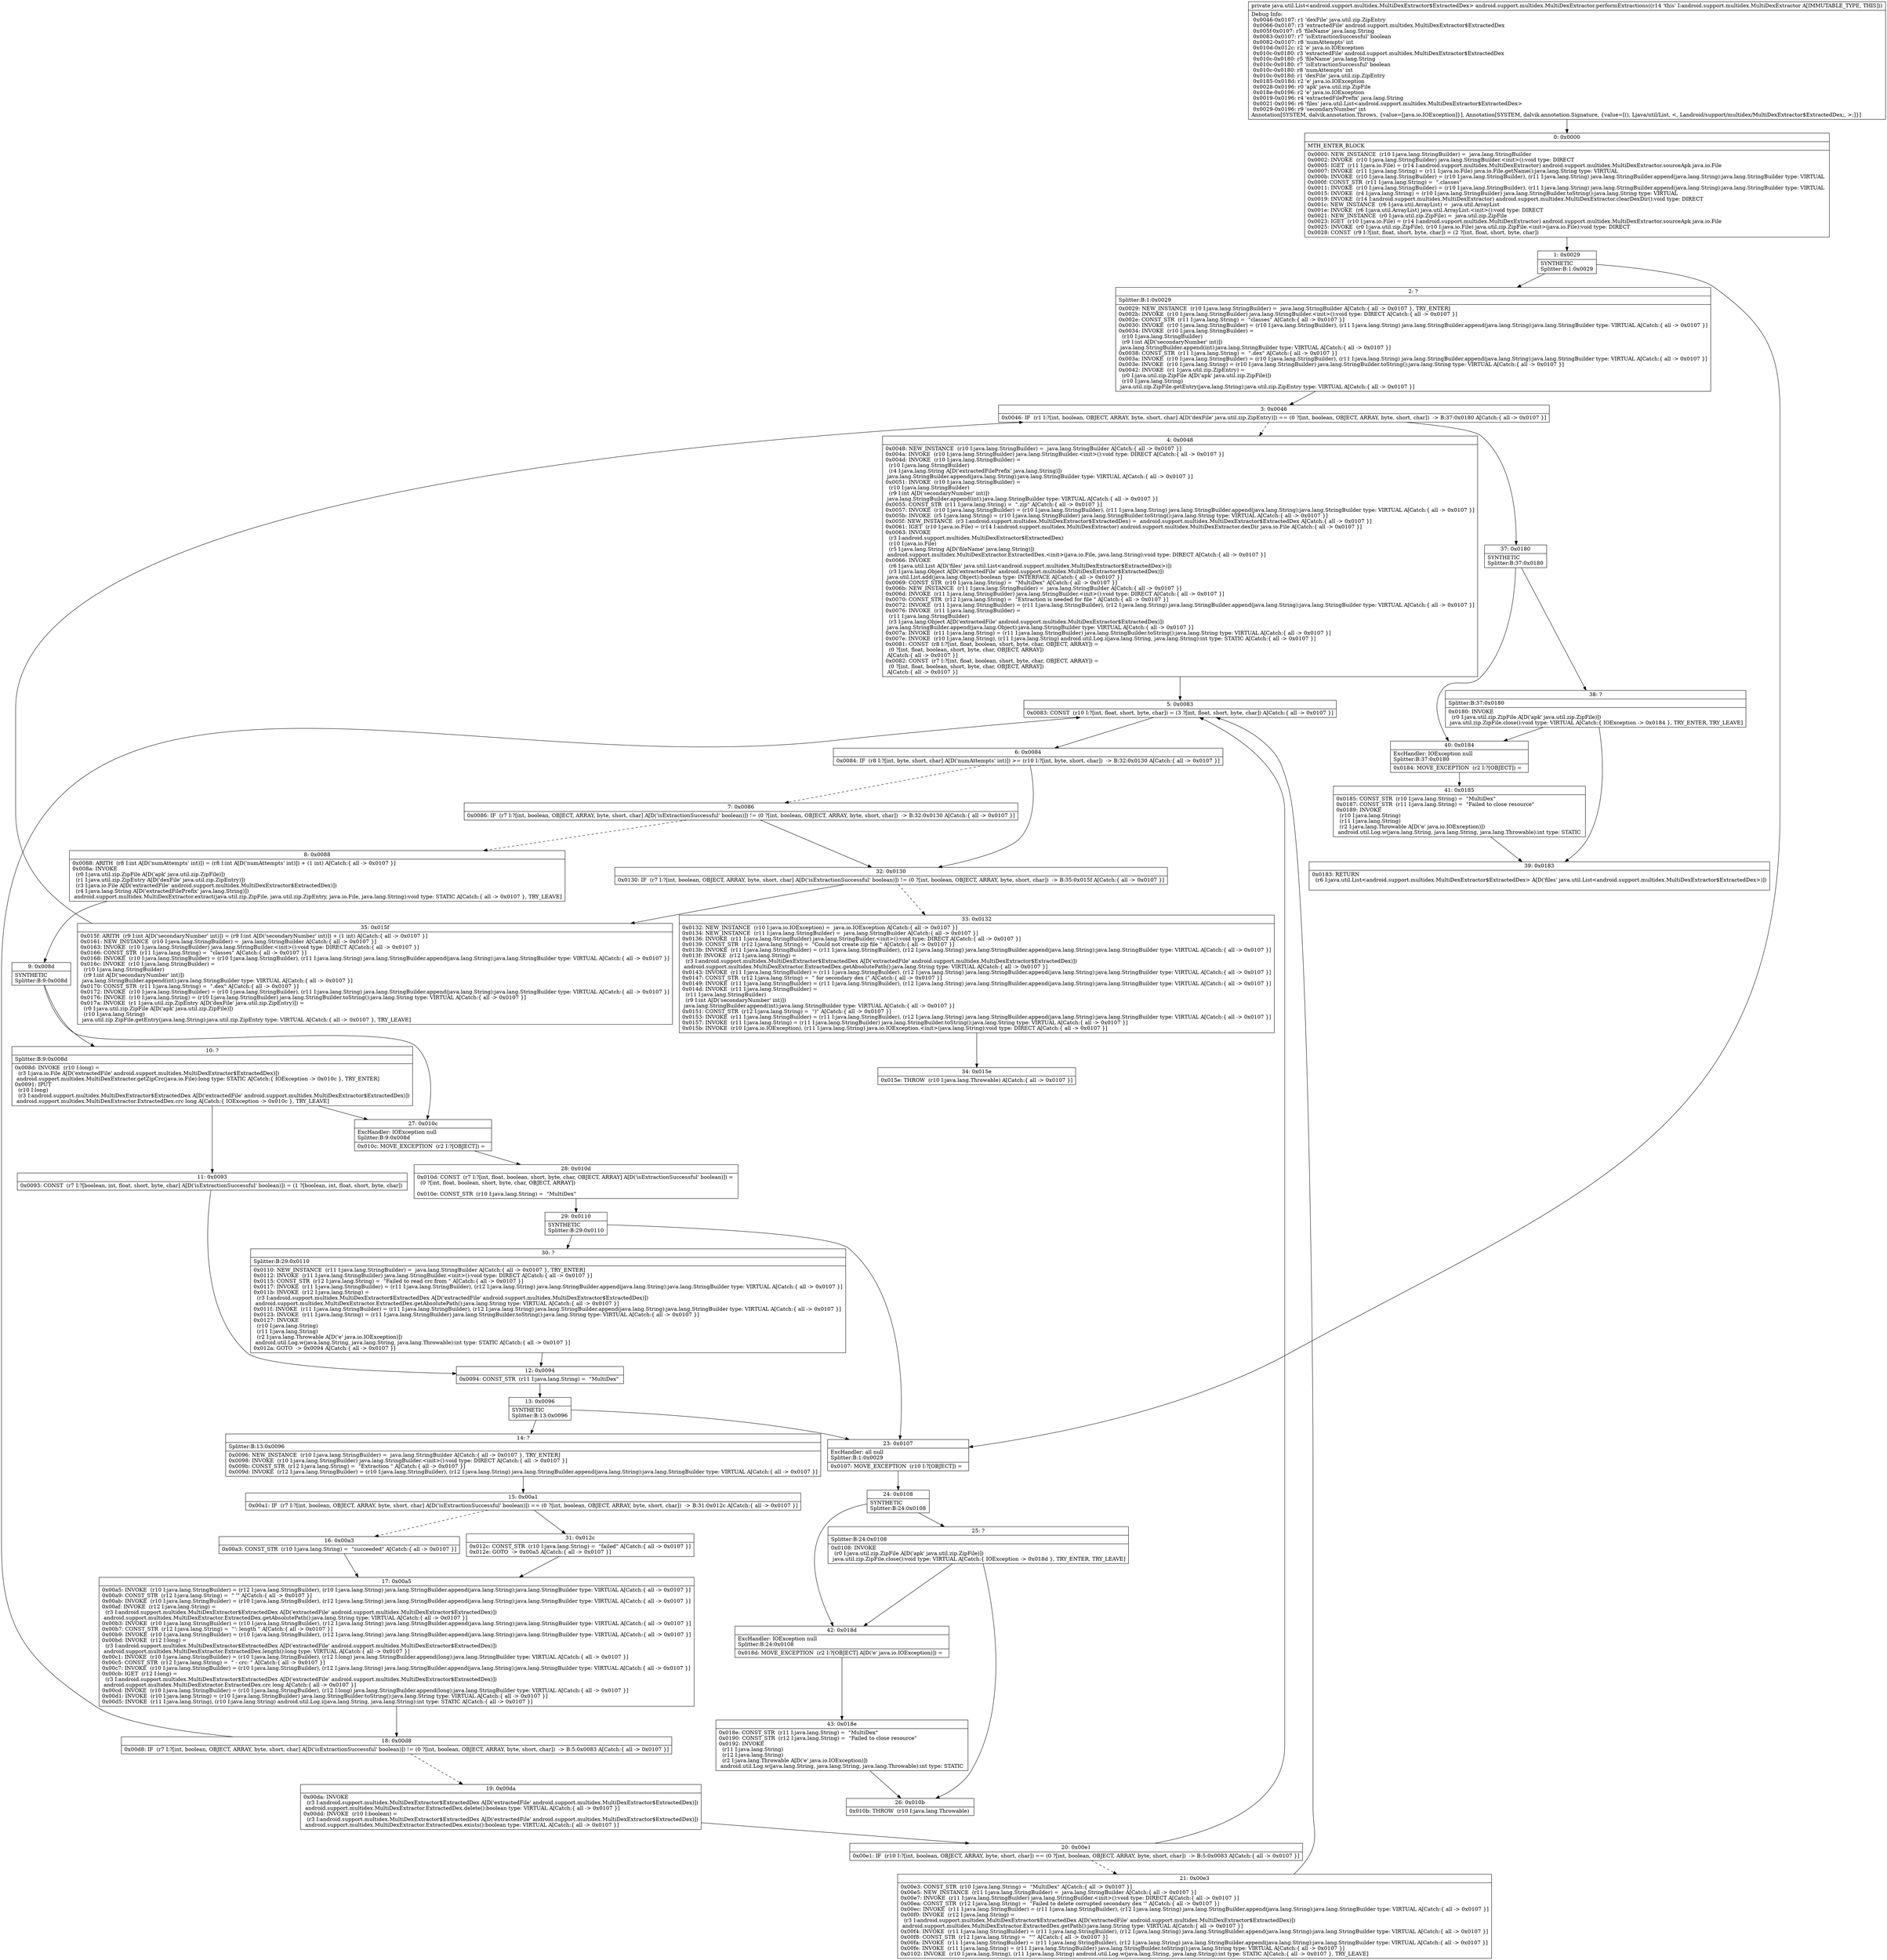 digraph "CFG forandroid.support.multidex.MultiDexExtractor.performExtractions()Ljava\/util\/List;" {
Node_0 [shape=record,label="{0\:\ 0x0000|MTH_ENTER_BLOCK\l|0x0000: NEW_INSTANCE  (r10 I:java.lang.StringBuilder) =  java.lang.StringBuilder \l0x0002: INVOKE  (r10 I:java.lang.StringBuilder) java.lang.StringBuilder.\<init\>():void type: DIRECT \l0x0005: IGET  (r11 I:java.io.File) = (r14 I:android.support.multidex.MultiDexExtractor) android.support.multidex.MultiDexExtractor.sourceApk java.io.File \l0x0007: INVOKE  (r11 I:java.lang.String) = (r11 I:java.io.File) java.io.File.getName():java.lang.String type: VIRTUAL \l0x000b: INVOKE  (r10 I:java.lang.StringBuilder) = (r10 I:java.lang.StringBuilder), (r11 I:java.lang.String) java.lang.StringBuilder.append(java.lang.String):java.lang.StringBuilder type: VIRTUAL \l0x000f: CONST_STR  (r11 I:java.lang.String) =  \".classes\" \l0x0011: INVOKE  (r10 I:java.lang.StringBuilder) = (r10 I:java.lang.StringBuilder), (r11 I:java.lang.String) java.lang.StringBuilder.append(java.lang.String):java.lang.StringBuilder type: VIRTUAL \l0x0015: INVOKE  (r4 I:java.lang.String) = (r10 I:java.lang.StringBuilder) java.lang.StringBuilder.toString():java.lang.String type: VIRTUAL \l0x0019: INVOKE  (r14 I:android.support.multidex.MultiDexExtractor) android.support.multidex.MultiDexExtractor.clearDexDir():void type: DIRECT \l0x001c: NEW_INSTANCE  (r6 I:java.util.ArrayList) =  java.util.ArrayList \l0x001e: INVOKE  (r6 I:java.util.ArrayList) java.util.ArrayList.\<init\>():void type: DIRECT \l0x0021: NEW_INSTANCE  (r0 I:java.util.zip.ZipFile) =  java.util.zip.ZipFile \l0x0023: IGET  (r10 I:java.io.File) = (r14 I:android.support.multidex.MultiDexExtractor) android.support.multidex.MultiDexExtractor.sourceApk java.io.File \l0x0025: INVOKE  (r0 I:java.util.zip.ZipFile), (r10 I:java.io.File) java.util.zip.ZipFile.\<init\>(java.io.File):void type: DIRECT \l0x0028: CONST  (r9 I:?[int, float, short, byte, char]) = (2 ?[int, float, short, byte, char]) \l}"];
Node_1 [shape=record,label="{1\:\ 0x0029|SYNTHETIC\lSplitter:B:1:0x0029\l}"];
Node_2 [shape=record,label="{2\:\ ?|Splitter:B:1:0x0029\l|0x0029: NEW_INSTANCE  (r10 I:java.lang.StringBuilder) =  java.lang.StringBuilder A[Catch:\{ all \-\> 0x0107 \}, TRY_ENTER]\l0x002b: INVOKE  (r10 I:java.lang.StringBuilder) java.lang.StringBuilder.\<init\>():void type: DIRECT A[Catch:\{ all \-\> 0x0107 \}]\l0x002e: CONST_STR  (r11 I:java.lang.String) =  \"classes\" A[Catch:\{ all \-\> 0x0107 \}]\l0x0030: INVOKE  (r10 I:java.lang.StringBuilder) = (r10 I:java.lang.StringBuilder), (r11 I:java.lang.String) java.lang.StringBuilder.append(java.lang.String):java.lang.StringBuilder type: VIRTUAL A[Catch:\{ all \-\> 0x0107 \}]\l0x0034: INVOKE  (r10 I:java.lang.StringBuilder) = \l  (r10 I:java.lang.StringBuilder)\l  (r9 I:int A[D('secondaryNumber' int)])\l java.lang.StringBuilder.append(int):java.lang.StringBuilder type: VIRTUAL A[Catch:\{ all \-\> 0x0107 \}]\l0x0038: CONST_STR  (r11 I:java.lang.String) =  \".dex\" A[Catch:\{ all \-\> 0x0107 \}]\l0x003a: INVOKE  (r10 I:java.lang.StringBuilder) = (r10 I:java.lang.StringBuilder), (r11 I:java.lang.String) java.lang.StringBuilder.append(java.lang.String):java.lang.StringBuilder type: VIRTUAL A[Catch:\{ all \-\> 0x0107 \}]\l0x003e: INVOKE  (r10 I:java.lang.String) = (r10 I:java.lang.StringBuilder) java.lang.StringBuilder.toString():java.lang.String type: VIRTUAL A[Catch:\{ all \-\> 0x0107 \}]\l0x0042: INVOKE  (r1 I:java.util.zip.ZipEntry) = \l  (r0 I:java.util.zip.ZipFile A[D('apk' java.util.zip.ZipFile)])\l  (r10 I:java.lang.String)\l java.util.zip.ZipFile.getEntry(java.lang.String):java.util.zip.ZipEntry type: VIRTUAL A[Catch:\{ all \-\> 0x0107 \}]\l}"];
Node_3 [shape=record,label="{3\:\ 0x0046|0x0046: IF  (r1 I:?[int, boolean, OBJECT, ARRAY, byte, short, char] A[D('dexFile' java.util.zip.ZipEntry)]) == (0 ?[int, boolean, OBJECT, ARRAY, byte, short, char])  \-\> B:37:0x0180 A[Catch:\{ all \-\> 0x0107 \}]\l}"];
Node_4 [shape=record,label="{4\:\ 0x0048|0x0048: NEW_INSTANCE  (r10 I:java.lang.StringBuilder) =  java.lang.StringBuilder A[Catch:\{ all \-\> 0x0107 \}]\l0x004a: INVOKE  (r10 I:java.lang.StringBuilder) java.lang.StringBuilder.\<init\>():void type: DIRECT A[Catch:\{ all \-\> 0x0107 \}]\l0x004d: INVOKE  (r10 I:java.lang.StringBuilder) = \l  (r10 I:java.lang.StringBuilder)\l  (r4 I:java.lang.String A[D('extractedFilePrefix' java.lang.String)])\l java.lang.StringBuilder.append(java.lang.String):java.lang.StringBuilder type: VIRTUAL A[Catch:\{ all \-\> 0x0107 \}]\l0x0051: INVOKE  (r10 I:java.lang.StringBuilder) = \l  (r10 I:java.lang.StringBuilder)\l  (r9 I:int A[D('secondaryNumber' int)])\l java.lang.StringBuilder.append(int):java.lang.StringBuilder type: VIRTUAL A[Catch:\{ all \-\> 0x0107 \}]\l0x0055: CONST_STR  (r11 I:java.lang.String) =  \".zip\" A[Catch:\{ all \-\> 0x0107 \}]\l0x0057: INVOKE  (r10 I:java.lang.StringBuilder) = (r10 I:java.lang.StringBuilder), (r11 I:java.lang.String) java.lang.StringBuilder.append(java.lang.String):java.lang.StringBuilder type: VIRTUAL A[Catch:\{ all \-\> 0x0107 \}]\l0x005b: INVOKE  (r5 I:java.lang.String) = (r10 I:java.lang.StringBuilder) java.lang.StringBuilder.toString():java.lang.String type: VIRTUAL A[Catch:\{ all \-\> 0x0107 \}]\l0x005f: NEW_INSTANCE  (r3 I:android.support.multidex.MultiDexExtractor$ExtractedDex) =  android.support.multidex.MultiDexExtractor$ExtractedDex A[Catch:\{ all \-\> 0x0107 \}]\l0x0061: IGET  (r10 I:java.io.File) = (r14 I:android.support.multidex.MultiDexExtractor) android.support.multidex.MultiDexExtractor.dexDir java.io.File A[Catch:\{ all \-\> 0x0107 \}]\l0x0063: INVOKE  \l  (r3 I:android.support.multidex.MultiDexExtractor$ExtractedDex)\l  (r10 I:java.io.File)\l  (r5 I:java.lang.String A[D('fileName' java.lang.String)])\l android.support.multidex.MultiDexExtractor.ExtractedDex.\<init\>(java.io.File, java.lang.String):void type: DIRECT A[Catch:\{ all \-\> 0x0107 \}]\l0x0066: INVOKE  \l  (r6 I:java.util.List A[D('files' java.util.List\<android.support.multidex.MultiDexExtractor$ExtractedDex\>)])\l  (r3 I:java.lang.Object A[D('extractedFile' android.support.multidex.MultiDexExtractor$ExtractedDex)])\l java.util.List.add(java.lang.Object):boolean type: INTERFACE A[Catch:\{ all \-\> 0x0107 \}]\l0x0069: CONST_STR  (r10 I:java.lang.String) =  \"MultiDex\" A[Catch:\{ all \-\> 0x0107 \}]\l0x006b: NEW_INSTANCE  (r11 I:java.lang.StringBuilder) =  java.lang.StringBuilder A[Catch:\{ all \-\> 0x0107 \}]\l0x006d: INVOKE  (r11 I:java.lang.StringBuilder) java.lang.StringBuilder.\<init\>():void type: DIRECT A[Catch:\{ all \-\> 0x0107 \}]\l0x0070: CONST_STR  (r12 I:java.lang.String) =  \"Extraction is needed for file \" A[Catch:\{ all \-\> 0x0107 \}]\l0x0072: INVOKE  (r11 I:java.lang.StringBuilder) = (r11 I:java.lang.StringBuilder), (r12 I:java.lang.String) java.lang.StringBuilder.append(java.lang.String):java.lang.StringBuilder type: VIRTUAL A[Catch:\{ all \-\> 0x0107 \}]\l0x0076: INVOKE  (r11 I:java.lang.StringBuilder) = \l  (r11 I:java.lang.StringBuilder)\l  (r3 I:java.lang.Object A[D('extractedFile' android.support.multidex.MultiDexExtractor$ExtractedDex)])\l java.lang.StringBuilder.append(java.lang.Object):java.lang.StringBuilder type: VIRTUAL A[Catch:\{ all \-\> 0x0107 \}]\l0x007a: INVOKE  (r11 I:java.lang.String) = (r11 I:java.lang.StringBuilder) java.lang.StringBuilder.toString():java.lang.String type: VIRTUAL A[Catch:\{ all \-\> 0x0107 \}]\l0x007e: INVOKE  (r10 I:java.lang.String), (r11 I:java.lang.String) android.util.Log.i(java.lang.String, java.lang.String):int type: STATIC A[Catch:\{ all \-\> 0x0107 \}]\l0x0081: CONST  (r8 I:?[int, float, boolean, short, byte, char, OBJECT, ARRAY]) = \l  (0 ?[int, float, boolean, short, byte, char, OBJECT, ARRAY])\l A[Catch:\{ all \-\> 0x0107 \}]\l0x0082: CONST  (r7 I:?[int, float, boolean, short, byte, char, OBJECT, ARRAY]) = \l  (0 ?[int, float, boolean, short, byte, char, OBJECT, ARRAY])\l A[Catch:\{ all \-\> 0x0107 \}]\l}"];
Node_5 [shape=record,label="{5\:\ 0x0083|0x0083: CONST  (r10 I:?[int, float, short, byte, char]) = (3 ?[int, float, short, byte, char]) A[Catch:\{ all \-\> 0x0107 \}]\l}"];
Node_6 [shape=record,label="{6\:\ 0x0084|0x0084: IF  (r8 I:?[int, byte, short, char] A[D('numAttempts' int)]) \>= (r10 I:?[int, byte, short, char])  \-\> B:32:0x0130 A[Catch:\{ all \-\> 0x0107 \}]\l}"];
Node_7 [shape=record,label="{7\:\ 0x0086|0x0086: IF  (r7 I:?[int, boolean, OBJECT, ARRAY, byte, short, char] A[D('isExtractionSuccessful' boolean)]) != (0 ?[int, boolean, OBJECT, ARRAY, byte, short, char])  \-\> B:32:0x0130 A[Catch:\{ all \-\> 0x0107 \}]\l}"];
Node_8 [shape=record,label="{8\:\ 0x0088|0x0088: ARITH  (r8 I:int A[D('numAttempts' int)]) = (r8 I:int A[D('numAttempts' int)]) + (1 int) A[Catch:\{ all \-\> 0x0107 \}]\l0x008a: INVOKE  \l  (r0 I:java.util.zip.ZipFile A[D('apk' java.util.zip.ZipFile)])\l  (r1 I:java.util.zip.ZipEntry A[D('dexFile' java.util.zip.ZipEntry)])\l  (r3 I:java.io.File A[D('extractedFile' android.support.multidex.MultiDexExtractor$ExtractedDex)])\l  (r4 I:java.lang.String A[D('extractedFilePrefix' java.lang.String)])\l android.support.multidex.MultiDexExtractor.extract(java.util.zip.ZipFile, java.util.zip.ZipEntry, java.io.File, java.lang.String):void type: STATIC A[Catch:\{ all \-\> 0x0107 \}, TRY_LEAVE]\l}"];
Node_9 [shape=record,label="{9\:\ 0x008d|SYNTHETIC\lSplitter:B:9:0x008d\l}"];
Node_10 [shape=record,label="{10\:\ ?|Splitter:B:9:0x008d\l|0x008d: INVOKE  (r10 I:long) = \l  (r3 I:java.io.File A[D('extractedFile' android.support.multidex.MultiDexExtractor$ExtractedDex)])\l android.support.multidex.MultiDexExtractor.getZipCrc(java.io.File):long type: STATIC A[Catch:\{ IOException \-\> 0x010c \}, TRY_ENTER]\l0x0091: IPUT  \l  (r10 I:long)\l  (r3 I:android.support.multidex.MultiDexExtractor$ExtractedDex A[D('extractedFile' android.support.multidex.MultiDexExtractor$ExtractedDex)])\l android.support.multidex.MultiDexExtractor.ExtractedDex.crc long A[Catch:\{ IOException \-\> 0x010c \}, TRY_LEAVE]\l}"];
Node_11 [shape=record,label="{11\:\ 0x0093|0x0093: CONST  (r7 I:?[boolean, int, float, short, byte, char] A[D('isExtractionSuccessful' boolean)]) = (1 ?[boolean, int, float, short, byte, char]) \l}"];
Node_12 [shape=record,label="{12\:\ 0x0094|0x0094: CONST_STR  (r11 I:java.lang.String) =  \"MultiDex\" \l}"];
Node_13 [shape=record,label="{13\:\ 0x0096|SYNTHETIC\lSplitter:B:13:0x0096\l}"];
Node_14 [shape=record,label="{14\:\ ?|Splitter:B:13:0x0096\l|0x0096: NEW_INSTANCE  (r10 I:java.lang.StringBuilder) =  java.lang.StringBuilder A[Catch:\{ all \-\> 0x0107 \}, TRY_ENTER]\l0x0098: INVOKE  (r10 I:java.lang.StringBuilder) java.lang.StringBuilder.\<init\>():void type: DIRECT A[Catch:\{ all \-\> 0x0107 \}]\l0x009b: CONST_STR  (r12 I:java.lang.String) =  \"Extraction \" A[Catch:\{ all \-\> 0x0107 \}]\l0x009d: INVOKE  (r12 I:java.lang.StringBuilder) = (r10 I:java.lang.StringBuilder), (r12 I:java.lang.String) java.lang.StringBuilder.append(java.lang.String):java.lang.StringBuilder type: VIRTUAL A[Catch:\{ all \-\> 0x0107 \}]\l}"];
Node_15 [shape=record,label="{15\:\ 0x00a1|0x00a1: IF  (r7 I:?[int, boolean, OBJECT, ARRAY, byte, short, char] A[D('isExtractionSuccessful' boolean)]) == (0 ?[int, boolean, OBJECT, ARRAY, byte, short, char])  \-\> B:31:0x012c A[Catch:\{ all \-\> 0x0107 \}]\l}"];
Node_16 [shape=record,label="{16\:\ 0x00a3|0x00a3: CONST_STR  (r10 I:java.lang.String) =  \"succeeded\" A[Catch:\{ all \-\> 0x0107 \}]\l}"];
Node_17 [shape=record,label="{17\:\ 0x00a5|0x00a5: INVOKE  (r10 I:java.lang.StringBuilder) = (r12 I:java.lang.StringBuilder), (r10 I:java.lang.String) java.lang.StringBuilder.append(java.lang.String):java.lang.StringBuilder type: VIRTUAL A[Catch:\{ all \-\> 0x0107 \}]\l0x00a9: CONST_STR  (r12 I:java.lang.String) =  \" '\" A[Catch:\{ all \-\> 0x0107 \}]\l0x00ab: INVOKE  (r10 I:java.lang.StringBuilder) = (r10 I:java.lang.StringBuilder), (r12 I:java.lang.String) java.lang.StringBuilder.append(java.lang.String):java.lang.StringBuilder type: VIRTUAL A[Catch:\{ all \-\> 0x0107 \}]\l0x00af: INVOKE  (r12 I:java.lang.String) = \l  (r3 I:android.support.multidex.MultiDexExtractor$ExtractedDex A[D('extractedFile' android.support.multidex.MultiDexExtractor$ExtractedDex)])\l android.support.multidex.MultiDexExtractor.ExtractedDex.getAbsolutePath():java.lang.String type: VIRTUAL A[Catch:\{ all \-\> 0x0107 \}]\l0x00b3: INVOKE  (r10 I:java.lang.StringBuilder) = (r10 I:java.lang.StringBuilder), (r12 I:java.lang.String) java.lang.StringBuilder.append(java.lang.String):java.lang.StringBuilder type: VIRTUAL A[Catch:\{ all \-\> 0x0107 \}]\l0x00b7: CONST_STR  (r12 I:java.lang.String) =  \"': length \" A[Catch:\{ all \-\> 0x0107 \}]\l0x00b9: INVOKE  (r10 I:java.lang.StringBuilder) = (r10 I:java.lang.StringBuilder), (r12 I:java.lang.String) java.lang.StringBuilder.append(java.lang.String):java.lang.StringBuilder type: VIRTUAL A[Catch:\{ all \-\> 0x0107 \}]\l0x00bd: INVOKE  (r12 I:long) = \l  (r3 I:android.support.multidex.MultiDexExtractor$ExtractedDex A[D('extractedFile' android.support.multidex.MultiDexExtractor$ExtractedDex)])\l android.support.multidex.MultiDexExtractor.ExtractedDex.length():long type: VIRTUAL A[Catch:\{ all \-\> 0x0107 \}]\l0x00c1: INVOKE  (r10 I:java.lang.StringBuilder) = (r10 I:java.lang.StringBuilder), (r12 I:long) java.lang.StringBuilder.append(long):java.lang.StringBuilder type: VIRTUAL A[Catch:\{ all \-\> 0x0107 \}]\l0x00c5: CONST_STR  (r12 I:java.lang.String) =  \" \- crc: \" A[Catch:\{ all \-\> 0x0107 \}]\l0x00c7: INVOKE  (r10 I:java.lang.StringBuilder) = (r10 I:java.lang.StringBuilder), (r12 I:java.lang.String) java.lang.StringBuilder.append(java.lang.String):java.lang.StringBuilder type: VIRTUAL A[Catch:\{ all \-\> 0x0107 \}]\l0x00cb: IGET  (r12 I:long) = \l  (r3 I:android.support.multidex.MultiDexExtractor$ExtractedDex A[D('extractedFile' android.support.multidex.MultiDexExtractor$ExtractedDex)])\l android.support.multidex.MultiDexExtractor.ExtractedDex.crc long A[Catch:\{ all \-\> 0x0107 \}]\l0x00cd: INVOKE  (r10 I:java.lang.StringBuilder) = (r10 I:java.lang.StringBuilder), (r12 I:long) java.lang.StringBuilder.append(long):java.lang.StringBuilder type: VIRTUAL A[Catch:\{ all \-\> 0x0107 \}]\l0x00d1: INVOKE  (r10 I:java.lang.String) = (r10 I:java.lang.StringBuilder) java.lang.StringBuilder.toString():java.lang.String type: VIRTUAL A[Catch:\{ all \-\> 0x0107 \}]\l0x00d5: INVOKE  (r11 I:java.lang.String), (r10 I:java.lang.String) android.util.Log.i(java.lang.String, java.lang.String):int type: STATIC A[Catch:\{ all \-\> 0x0107 \}]\l}"];
Node_18 [shape=record,label="{18\:\ 0x00d8|0x00d8: IF  (r7 I:?[int, boolean, OBJECT, ARRAY, byte, short, char] A[D('isExtractionSuccessful' boolean)]) != (0 ?[int, boolean, OBJECT, ARRAY, byte, short, char])  \-\> B:5:0x0083 A[Catch:\{ all \-\> 0x0107 \}]\l}"];
Node_19 [shape=record,label="{19\:\ 0x00da|0x00da: INVOKE  \l  (r3 I:android.support.multidex.MultiDexExtractor$ExtractedDex A[D('extractedFile' android.support.multidex.MultiDexExtractor$ExtractedDex)])\l android.support.multidex.MultiDexExtractor.ExtractedDex.delete():boolean type: VIRTUAL A[Catch:\{ all \-\> 0x0107 \}]\l0x00dd: INVOKE  (r10 I:boolean) = \l  (r3 I:android.support.multidex.MultiDexExtractor$ExtractedDex A[D('extractedFile' android.support.multidex.MultiDexExtractor$ExtractedDex)])\l android.support.multidex.MultiDexExtractor.ExtractedDex.exists():boolean type: VIRTUAL A[Catch:\{ all \-\> 0x0107 \}]\l}"];
Node_20 [shape=record,label="{20\:\ 0x00e1|0x00e1: IF  (r10 I:?[int, boolean, OBJECT, ARRAY, byte, short, char]) == (0 ?[int, boolean, OBJECT, ARRAY, byte, short, char])  \-\> B:5:0x0083 A[Catch:\{ all \-\> 0x0107 \}]\l}"];
Node_21 [shape=record,label="{21\:\ 0x00e3|0x00e3: CONST_STR  (r10 I:java.lang.String) =  \"MultiDex\" A[Catch:\{ all \-\> 0x0107 \}]\l0x00e5: NEW_INSTANCE  (r11 I:java.lang.StringBuilder) =  java.lang.StringBuilder A[Catch:\{ all \-\> 0x0107 \}]\l0x00e7: INVOKE  (r11 I:java.lang.StringBuilder) java.lang.StringBuilder.\<init\>():void type: DIRECT A[Catch:\{ all \-\> 0x0107 \}]\l0x00ea: CONST_STR  (r12 I:java.lang.String) =  \"Failed to delete corrupted secondary dex '\" A[Catch:\{ all \-\> 0x0107 \}]\l0x00ec: INVOKE  (r11 I:java.lang.StringBuilder) = (r11 I:java.lang.StringBuilder), (r12 I:java.lang.String) java.lang.StringBuilder.append(java.lang.String):java.lang.StringBuilder type: VIRTUAL A[Catch:\{ all \-\> 0x0107 \}]\l0x00f0: INVOKE  (r12 I:java.lang.String) = \l  (r3 I:android.support.multidex.MultiDexExtractor$ExtractedDex A[D('extractedFile' android.support.multidex.MultiDexExtractor$ExtractedDex)])\l android.support.multidex.MultiDexExtractor.ExtractedDex.getPath():java.lang.String type: VIRTUAL A[Catch:\{ all \-\> 0x0107 \}]\l0x00f4: INVOKE  (r11 I:java.lang.StringBuilder) = (r11 I:java.lang.StringBuilder), (r12 I:java.lang.String) java.lang.StringBuilder.append(java.lang.String):java.lang.StringBuilder type: VIRTUAL A[Catch:\{ all \-\> 0x0107 \}]\l0x00f8: CONST_STR  (r12 I:java.lang.String) =  \"'\" A[Catch:\{ all \-\> 0x0107 \}]\l0x00fa: INVOKE  (r11 I:java.lang.StringBuilder) = (r11 I:java.lang.StringBuilder), (r12 I:java.lang.String) java.lang.StringBuilder.append(java.lang.String):java.lang.StringBuilder type: VIRTUAL A[Catch:\{ all \-\> 0x0107 \}]\l0x00fe: INVOKE  (r11 I:java.lang.String) = (r11 I:java.lang.StringBuilder) java.lang.StringBuilder.toString():java.lang.String type: VIRTUAL A[Catch:\{ all \-\> 0x0107 \}]\l0x0102: INVOKE  (r10 I:java.lang.String), (r11 I:java.lang.String) android.util.Log.w(java.lang.String, java.lang.String):int type: STATIC A[Catch:\{ all \-\> 0x0107 \}, TRY_LEAVE]\l}"];
Node_23 [shape=record,label="{23\:\ 0x0107|ExcHandler: all null\lSplitter:B:1:0x0029\l|0x0107: MOVE_EXCEPTION  (r10 I:?[OBJECT]) =  \l}"];
Node_24 [shape=record,label="{24\:\ 0x0108|SYNTHETIC\lSplitter:B:24:0x0108\l}"];
Node_25 [shape=record,label="{25\:\ ?|Splitter:B:24:0x0108\l|0x0108: INVOKE  \l  (r0 I:java.util.zip.ZipFile A[D('apk' java.util.zip.ZipFile)])\l java.util.zip.ZipFile.close():void type: VIRTUAL A[Catch:\{ IOException \-\> 0x018d \}, TRY_ENTER, TRY_LEAVE]\l}"];
Node_26 [shape=record,label="{26\:\ 0x010b|0x010b: THROW  (r10 I:java.lang.Throwable) \l}"];
Node_27 [shape=record,label="{27\:\ 0x010c|ExcHandler: IOException null\lSplitter:B:9:0x008d\l|0x010c: MOVE_EXCEPTION  (r2 I:?[OBJECT]) =  \l}"];
Node_28 [shape=record,label="{28\:\ 0x010d|0x010d: CONST  (r7 I:?[int, float, boolean, short, byte, char, OBJECT, ARRAY] A[D('isExtractionSuccessful' boolean)]) = \l  (0 ?[int, float, boolean, short, byte, char, OBJECT, ARRAY])\l \l0x010e: CONST_STR  (r10 I:java.lang.String) =  \"MultiDex\" \l}"];
Node_29 [shape=record,label="{29\:\ 0x0110|SYNTHETIC\lSplitter:B:29:0x0110\l}"];
Node_30 [shape=record,label="{30\:\ ?|Splitter:B:29:0x0110\l|0x0110: NEW_INSTANCE  (r11 I:java.lang.StringBuilder) =  java.lang.StringBuilder A[Catch:\{ all \-\> 0x0107 \}, TRY_ENTER]\l0x0112: INVOKE  (r11 I:java.lang.StringBuilder) java.lang.StringBuilder.\<init\>():void type: DIRECT A[Catch:\{ all \-\> 0x0107 \}]\l0x0115: CONST_STR  (r12 I:java.lang.String) =  \"Failed to read crc from \" A[Catch:\{ all \-\> 0x0107 \}]\l0x0117: INVOKE  (r11 I:java.lang.StringBuilder) = (r11 I:java.lang.StringBuilder), (r12 I:java.lang.String) java.lang.StringBuilder.append(java.lang.String):java.lang.StringBuilder type: VIRTUAL A[Catch:\{ all \-\> 0x0107 \}]\l0x011b: INVOKE  (r12 I:java.lang.String) = \l  (r3 I:android.support.multidex.MultiDexExtractor$ExtractedDex A[D('extractedFile' android.support.multidex.MultiDexExtractor$ExtractedDex)])\l android.support.multidex.MultiDexExtractor.ExtractedDex.getAbsolutePath():java.lang.String type: VIRTUAL A[Catch:\{ all \-\> 0x0107 \}]\l0x011f: INVOKE  (r11 I:java.lang.StringBuilder) = (r11 I:java.lang.StringBuilder), (r12 I:java.lang.String) java.lang.StringBuilder.append(java.lang.String):java.lang.StringBuilder type: VIRTUAL A[Catch:\{ all \-\> 0x0107 \}]\l0x0123: INVOKE  (r11 I:java.lang.String) = (r11 I:java.lang.StringBuilder) java.lang.StringBuilder.toString():java.lang.String type: VIRTUAL A[Catch:\{ all \-\> 0x0107 \}]\l0x0127: INVOKE  \l  (r10 I:java.lang.String)\l  (r11 I:java.lang.String)\l  (r2 I:java.lang.Throwable A[D('e' java.io.IOException)])\l android.util.Log.w(java.lang.String, java.lang.String, java.lang.Throwable):int type: STATIC A[Catch:\{ all \-\> 0x0107 \}]\l0x012a: GOTO  \-\> 0x0094 A[Catch:\{ all \-\> 0x0107 \}]\l}"];
Node_31 [shape=record,label="{31\:\ 0x012c|0x012c: CONST_STR  (r10 I:java.lang.String) =  \"failed\" A[Catch:\{ all \-\> 0x0107 \}]\l0x012e: GOTO  \-\> 0x00a5 A[Catch:\{ all \-\> 0x0107 \}]\l}"];
Node_32 [shape=record,label="{32\:\ 0x0130|0x0130: IF  (r7 I:?[int, boolean, OBJECT, ARRAY, byte, short, char] A[D('isExtractionSuccessful' boolean)]) != (0 ?[int, boolean, OBJECT, ARRAY, byte, short, char])  \-\> B:35:0x015f A[Catch:\{ all \-\> 0x0107 \}]\l}"];
Node_33 [shape=record,label="{33\:\ 0x0132|0x0132: NEW_INSTANCE  (r10 I:java.io.IOException) =  java.io.IOException A[Catch:\{ all \-\> 0x0107 \}]\l0x0134: NEW_INSTANCE  (r11 I:java.lang.StringBuilder) =  java.lang.StringBuilder A[Catch:\{ all \-\> 0x0107 \}]\l0x0136: INVOKE  (r11 I:java.lang.StringBuilder) java.lang.StringBuilder.\<init\>():void type: DIRECT A[Catch:\{ all \-\> 0x0107 \}]\l0x0139: CONST_STR  (r12 I:java.lang.String) =  \"Could not create zip file \" A[Catch:\{ all \-\> 0x0107 \}]\l0x013b: INVOKE  (r11 I:java.lang.StringBuilder) = (r11 I:java.lang.StringBuilder), (r12 I:java.lang.String) java.lang.StringBuilder.append(java.lang.String):java.lang.StringBuilder type: VIRTUAL A[Catch:\{ all \-\> 0x0107 \}]\l0x013f: INVOKE  (r12 I:java.lang.String) = \l  (r3 I:android.support.multidex.MultiDexExtractor$ExtractedDex A[D('extractedFile' android.support.multidex.MultiDexExtractor$ExtractedDex)])\l android.support.multidex.MultiDexExtractor.ExtractedDex.getAbsolutePath():java.lang.String type: VIRTUAL A[Catch:\{ all \-\> 0x0107 \}]\l0x0143: INVOKE  (r11 I:java.lang.StringBuilder) = (r11 I:java.lang.StringBuilder), (r12 I:java.lang.String) java.lang.StringBuilder.append(java.lang.String):java.lang.StringBuilder type: VIRTUAL A[Catch:\{ all \-\> 0x0107 \}]\l0x0147: CONST_STR  (r12 I:java.lang.String) =  \" for secondary dex (\" A[Catch:\{ all \-\> 0x0107 \}]\l0x0149: INVOKE  (r11 I:java.lang.StringBuilder) = (r11 I:java.lang.StringBuilder), (r12 I:java.lang.String) java.lang.StringBuilder.append(java.lang.String):java.lang.StringBuilder type: VIRTUAL A[Catch:\{ all \-\> 0x0107 \}]\l0x014d: INVOKE  (r11 I:java.lang.StringBuilder) = \l  (r11 I:java.lang.StringBuilder)\l  (r9 I:int A[D('secondaryNumber' int)])\l java.lang.StringBuilder.append(int):java.lang.StringBuilder type: VIRTUAL A[Catch:\{ all \-\> 0x0107 \}]\l0x0151: CONST_STR  (r12 I:java.lang.String) =  \")\" A[Catch:\{ all \-\> 0x0107 \}]\l0x0153: INVOKE  (r11 I:java.lang.StringBuilder) = (r11 I:java.lang.StringBuilder), (r12 I:java.lang.String) java.lang.StringBuilder.append(java.lang.String):java.lang.StringBuilder type: VIRTUAL A[Catch:\{ all \-\> 0x0107 \}]\l0x0157: INVOKE  (r11 I:java.lang.String) = (r11 I:java.lang.StringBuilder) java.lang.StringBuilder.toString():java.lang.String type: VIRTUAL A[Catch:\{ all \-\> 0x0107 \}]\l0x015b: INVOKE  (r10 I:java.io.IOException), (r11 I:java.lang.String) java.io.IOException.\<init\>(java.lang.String):void type: DIRECT A[Catch:\{ all \-\> 0x0107 \}]\l}"];
Node_34 [shape=record,label="{34\:\ 0x015e|0x015e: THROW  (r10 I:java.lang.Throwable) A[Catch:\{ all \-\> 0x0107 \}]\l}"];
Node_35 [shape=record,label="{35\:\ 0x015f|0x015f: ARITH  (r9 I:int A[D('secondaryNumber' int)]) = (r9 I:int A[D('secondaryNumber' int)]) + (1 int) A[Catch:\{ all \-\> 0x0107 \}]\l0x0161: NEW_INSTANCE  (r10 I:java.lang.StringBuilder) =  java.lang.StringBuilder A[Catch:\{ all \-\> 0x0107 \}]\l0x0163: INVOKE  (r10 I:java.lang.StringBuilder) java.lang.StringBuilder.\<init\>():void type: DIRECT A[Catch:\{ all \-\> 0x0107 \}]\l0x0166: CONST_STR  (r11 I:java.lang.String) =  \"classes\" A[Catch:\{ all \-\> 0x0107 \}]\l0x0168: INVOKE  (r10 I:java.lang.StringBuilder) = (r10 I:java.lang.StringBuilder), (r11 I:java.lang.String) java.lang.StringBuilder.append(java.lang.String):java.lang.StringBuilder type: VIRTUAL A[Catch:\{ all \-\> 0x0107 \}]\l0x016c: INVOKE  (r10 I:java.lang.StringBuilder) = \l  (r10 I:java.lang.StringBuilder)\l  (r9 I:int A[D('secondaryNumber' int)])\l java.lang.StringBuilder.append(int):java.lang.StringBuilder type: VIRTUAL A[Catch:\{ all \-\> 0x0107 \}]\l0x0170: CONST_STR  (r11 I:java.lang.String) =  \".dex\" A[Catch:\{ all \-\> 0x0107 \}]\l0x0172: INVOKE  (r10 I:java.lang.StringBuilder) = (r10 I:java.lang.StringBuilder), (r11 I:java.lang.String) java.lang.StringBuilder.append(java.lang.String):java.lang.StringBuilder type: VIRTUAL A[Catch:\{ all \-\> 0x0107 \}]\l0x0176: INVOKE  (r10 I:java.lang.String) = (r10 I:java.lang.StringBuilder) java.lang.StringBuilder.toString():java.lang.String type: VIRTUAL A[Catch:\{ all \-\> 0x0107 \}]\l0x017a: INVOKE  (r1 I:java.util.zip.ZipEntry A[D('dexFile' java.util.zip.ZipEntry)]) = \l  (r0 I:java.util.zip.ZipFile A[D('apk' java.util.zip.ZipFile)])\l  (r10 I:java.lang.String)\l java.util.zip.ZipFile.getEntry(java.lang.String):java.util.zip.ZipEntry type: VIRTUAL A[Catch:\{ all \-\> 0x0107 \}, TRY_LEAVE]\l}"];
Node_37 [shape=record,label="{37\:\ 0x0180|SYNTHETIC\lSplitter:B:37:0x0180\l}"];
Node_38 [shape=record,label="{38\:\ ?|Splitter:B:37:0x0180\l|0x0180: INVOKE  \l  (r0 I:java.util.zip.ZipFile A[D('apk' java.util.zip.ZipFile)])\l java.util.zip.ZipFile.close():void type: VIRTUAL A[Catch:\{ IOException \-\> 0x0184 \}, TRY_ENTER, TRY_LEAVE]\l}"];
Node_39 [shape=record,label="{39\:\ 0x0183|0x0183: RETURN  \l  (r6 I:java.util.List\<android.support.multidex.MultiDexExtractor$ExtractedDex\> A[D('files' java.util.List\<android.support.multidex.MultiDexExtractor$ExtractedDex\>)])\l \l}"];
Node_40 [shape=record,label="{40\:\ 0x0184|ExcHandler: IOException null\lSplitter:B:37:0x0180\l|0x0184: MOVE_EXCEPTION  (r2 I:?[OBJECT]) =  \l}"];
Node_41 [shape=record,label="{41\:\ 0x0185|0x0185: CONST_STR  (r10 I:java.lang.String) =  \"MultiDex\" \l0x0187: CONST_STR  (r11 I:java.lang.String) =  \"Failed to close resource\" \l0x0189: INVOKE  \l  (r10 I:java.lang.String)\l  (r11 I:java.lang.String)\l  (r2 I:java.lang.Throwable A[D('e' java.io.IOException)])\l android.util.Log.w(java.lang.String, java.lang.String, java.lang.Throwable):int type: STATIC \l}"];
Node_42 [shape=record,label="{42\:\ 0x018d|ExcHandler: IOException null\lSplitter:B:24:0x0108\l|0x018d: MOVE_EXCEPTION  (r2 I:?[OBJECT] A[D('e' java.io.IOException)]) =  \l}"];
Node_43 [shape=record,label="{43\:\ 0x018e|0x018e: CONST_STR  (r11 I:java.lang.String) =  \"MultiDex\" \l0x0190: CONST_STR  (r12 I:java.lang.String) =  \"Failed to close resource\" \l0x0192: INVOKE  \l  (r11 I:java.lang.String)\l  (r12 I:java.lang.String)\l  (r2 I:java.lang.Throwable A[D('e' java.io.IOException)])\l android.util.Log.w(java.lang.String, java.lang.String, java.lang.Throwable):int type: STATIC \l}"];
MethodNode[shape=record,label="{private java.util.List\<android.support.multidex.MultiDexExtractor$ExtractedDex\> android.support.multidex.MultiDexExtractor.performExtractions((r14 'this' I:android.support.multidex.MultiDexExtractor A[IMMUTABLE_TYPE, THIS]))  | Debug Info:\l  0x0046\-0x0107: r1 'dexFile' java.util.zip.ZipEntry\l  0x0066\-0x0107: r3 'extractedFile' android.support.multidex.MultiDexExtractor$ExtractedDex\l  0x005f\-0x0107: r5 'fileName' java.lang.String\l  0x0083\-0x0107: r7 'isExtractionSuccessful' boolean\l  0x0082\-0x0107: r8 'numAttempts' int\l  0x010d\-0x012c: r2 'e' java.io.IOException\l  0x010c\-0x0180: r3 'extractedFile' android.support.multidex.MultiDexExtractor$ExtractedDex\l  0x010c\-0x0180: r5 'fileName' java.lang.String\l  0x010c\-0x0180: r7 'isExtractionSuccessful' boolean\l  0x010c\-0x0180: r8 'numAttempts' int\l  0x010c\-0x018d: r1 'dexFile' java.util.zip.ZipEntry\l  0x0185\-0x018d: r2 'e' java.io.IOException\l  0x0028\-0x0196: r0 'apk' java.util.zip.ZipFile\l  0x018e\-0x0196: r2 'e' java.io.IOException\l  0x0019\-0x0196: r4 'extractedFilePrefix' java.lang.String\l  0x0021\-0x0196: r6 'files' java.util.List\<android.support.multidex.MultiDexExtractor$ExtractedDex\>\l  0x0029\-0x0196: r9 'secondaryNumber' int\lAnnotation[SYSTEM, dalvik.annotation.Throws, \{value=[java.io.IOException]\}], Annotation[SYSTEM, dalvik.annotation.Signature, \{value=[(), Ljava\/util\/List, \<, Landroid\/support\/multidex\/MultiDexExtractor$ExtractedDex;, \>;]\}]\l}"];
MethodNode -> Node_0;
Node_0 -> Node_1;
Node_1 -> Node_2;
Node_1 -> Node_23;
Node_2 -> Node_3;
Node_3 -> Node_4[style=dashed];
Node_3 -> Node_37;
Node_4 -> Node_5;
Node_5 -> Node_6;
Node_6 -> Node_7[style=dashed];
Node_6 -> Node_32;
Node_7 -> Node_8[style=dashed];
Node_7 -> Node_32;
Node_8 -> Node_9;
Node_9 -> Node_10;
Node_9 -> Node_27;
Node_10 -> Node_11;
Node_10 -> Node_27;
Node_11 -> Node_12;
Node_12 -> Node_13;
Node_13 -> Node_14;
Node_13 -> Node_23;
Node_14 -> Node_15;
Node_15 -> Node_16[style=dashed];
Node_15 -> Node_31;
Node_16 -> Node_17;
Node_17 -> Node_18;
Node_18 -> Node_5;
Node_18 -> Node_19[style=dashed];
Node_19 -> Node_20;
Node_20 -> Node_5;
Node_20 -> Node_21[style=dashed];
Node_21 -> Node_5;
Node_23 -> Node_24;
Node_24 -> Node_25;
Node_24 -> Node_42;
Node_25 -> Node_26;
Node_25 -> Node_42;
Node_27 -> Node_28;
Node_28 -> Node_29;
Node_29 -> Node_30;
Node_29 -> Node_23;
Node_30 -> Node_12;
Node_31 -> Node_17;
Node_32 -> Node_33[style=dashed];
Node_32 -> Node_35;
Node_33 -> Node_34;
Node_35 -> Node_3;
Node_37 -> Node_38;
Node_37 -> Node_40;
Node_38 -> Node_39;
Node_38 -> Node_40;
Node_40 -> Node_41;
Node_41 -> Node_39;
Node_42 -> Node_43;
Node_43 -> Node_26;
}

